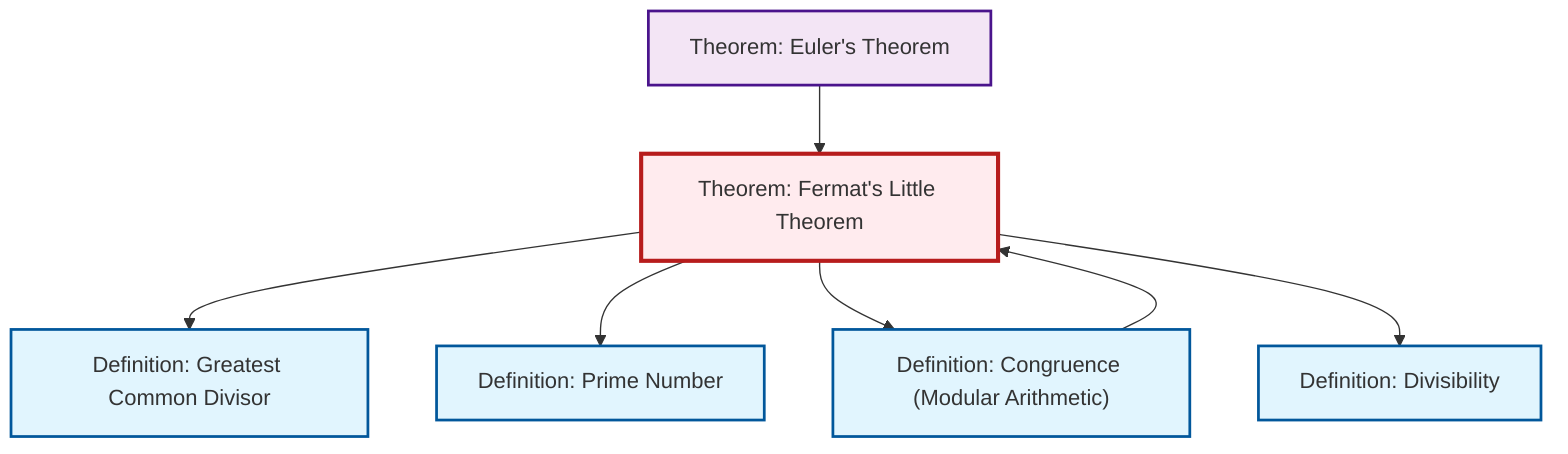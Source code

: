 graph TD
    classDef definition fill:#e1f5fe,stroke:#01579b,stroke-width:2px
    classDef theorem fill:#f3e5f5,stroke:#4a148c,stroke-width:2px
    classDef axiom fill:#fff3e0,stroke:#e65100,stroke-width:2px
    classDef example fill:#e8f5e9,stroke:#1b5e20,stroke-width:2px
    classDef current fill:#ffebee,stroke:#b71c1c,stroke-width:3px
    thm-fermat-little["Theorem: Fermat's Little Theorem"]:::theorem
    thm-euler["Theorem: Euler's Theorem"]:::theorem
    def-congruence["Definition: Congruence (Modular Arithmetic)"]:::definition
    def-prime["Definition: Prime Number"]:::definition
    def-gcd["Definition: Greatest Common Divisor"]:::definition
    def-divisibility["Definition: Divisibility"]:::definition
    thm-fermat-little --> def-gcd
    thm-fermat-little --> def-prime
    def-congruence --> thm-fermat-little
    thm-fermat-little --> def-congruence
    thm-fermat-little --> def-divisibility
    thm-euler --> thm-fermat-little
    class thm-fermat-little current
